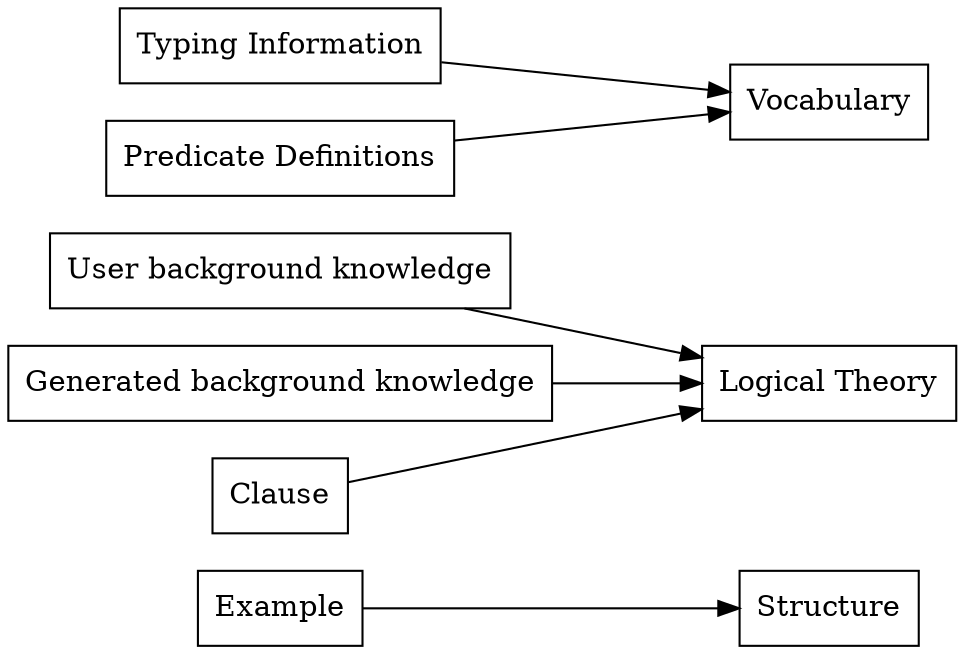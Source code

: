 digraph covers {

	node [shape="box"]

	ty [label="Typing Information"]
	pd [label="Predicate Definitions"]
	bg [label="User background knowledge"]
	sb [label="Generated background knowledge"]
	cl [label="Clause"]
	ex [label="Example"]
	vo [label="Vocabulary"]
	lt [label="Logical Theory"]
	st [label="Structure"]

	ty -> vo
	pd -> vo
	pd -> bg[style=invisible, arrowhead=none]

	bg -> lt
	sb -> lt
	cl -> lt
	cl -> ex[style=invisible, arrowhead=none]

	ex -> st

	rankdir="LR"
	ranksep = 1
	{rank=same ty pd bg sb cl ex}
	{rank=same vo lt st}
}